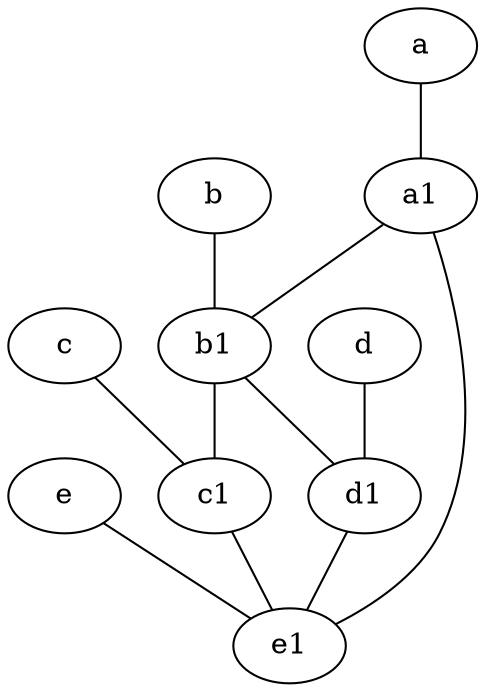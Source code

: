 graph {
	node [labelfontsize=50]
	e1 [labelfontsize=50 pos="7,7!"]
	e [labelfontsize=50 pos="7,9!"]
	b [labelfontsize=50 pos="10,4!"]
	d1 [labelfontsize=50 pos="3,5!"]
	b1 [labelfontsize=50 pos="9,4!"]
	a1 [labelfontsize=50 pos="8,3!"]
	c [labelfontsize=50 pos="4.5,2!"]
	a [labelfontsize=50 pos="8,2!"]
	d [labelfontsize=50 pos="2,5!"]
	c1 [labelfontsize=50 pos="4.5,3!"]
	a1 -- b1
	d1 -- e1
	a1 -- e1
	b1 -- c1
	c -- c1
	b -- b1
	d -- d1
	a -- a1
	b1 -- d1
	e -- e1
	c1 -- e1
}
